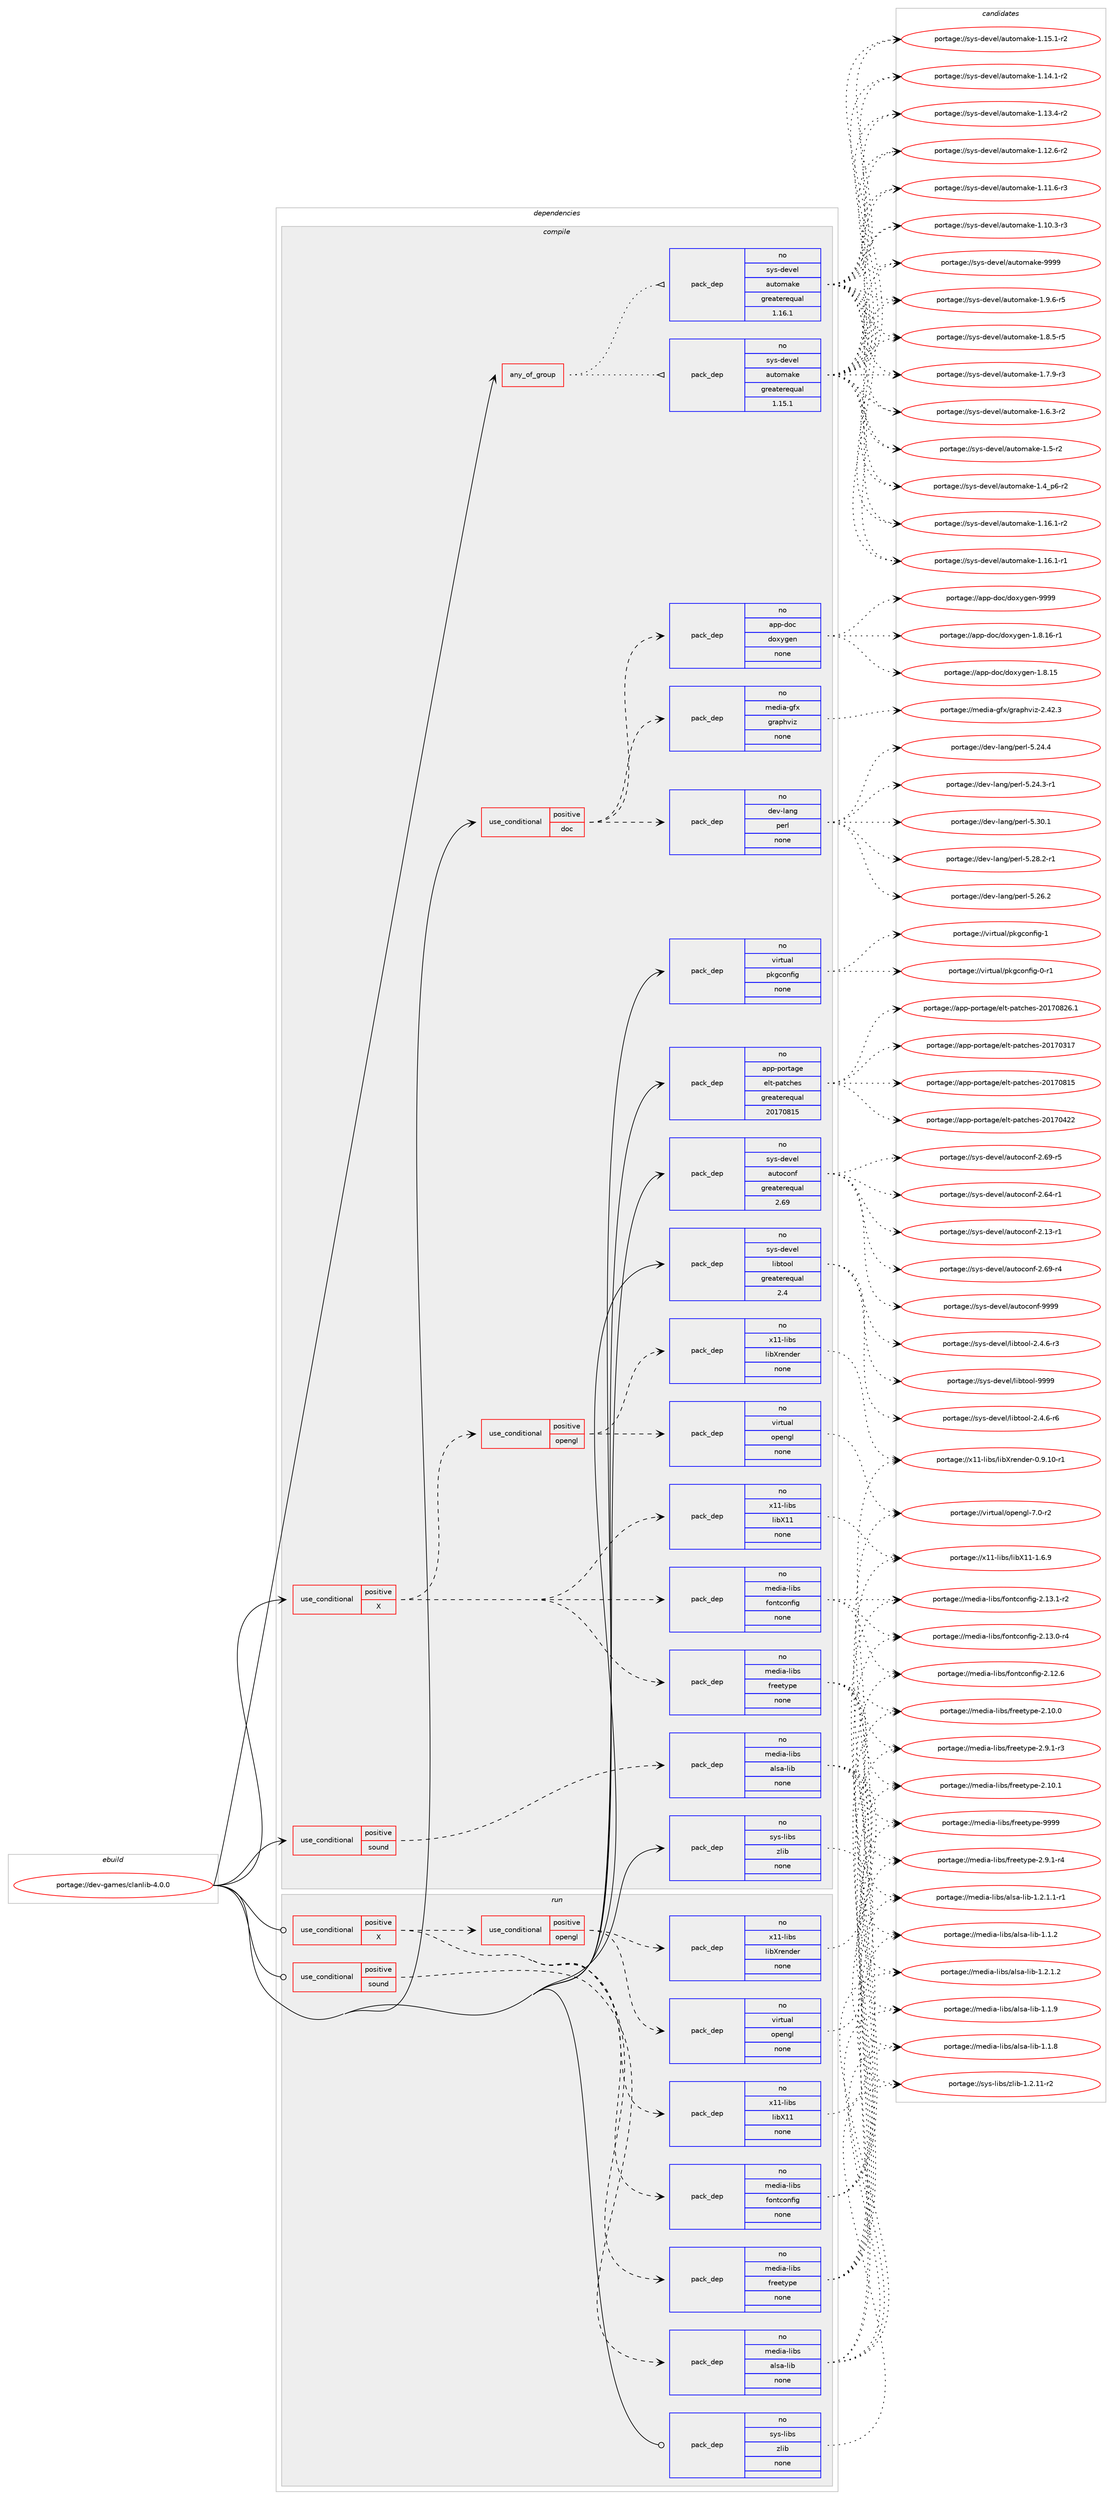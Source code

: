 digraph prolog {

# *************
# Graph options
# *************

newrank=true;
concentrate=true;
compound=true;
graph [rankdir=LR,fontname=Helvetica,fontsize=10,ranksep=1.5];#, ranksep=2.5, nodesep=0.2];
edge  [arrowhead=vee];
node  [fontname=Helvetica,fontsize=10];

# **********
# The ebuild
# **********

subgraph cluster_leftcol {
color=gray;
label=<<i>ebuild</i>>;
id [label="portage://dev-games/clanlib-4.0.0", color=red, width=4, href="../dev-games/clanlib-4.0.0.svg"];
}

# ****************
# The dependencies
# ****************

subgraph cluster_midcol {
color=gray;
label=<<i>dependencies</i>>;
subgraph cluster_compile {
fillcolor="#eeeeee";
style=filled;
label=<<i>compile</i>>;
subgraph any6909 {
dependency574433 [label=<<TABLE BORDER="0" CELLBORDER="1" CELLSPACING="0" CELLPADDING="4"><TR><TD CELLPADDING="10">any_of_group</TD></TR></TABLE>>, shape=none, color=red];subgraph pack431767 {
dependency574434 [label=<<TABLE BORDER="0" CELLBORDER="1" CELLSPACING="0" CELLPADDING="4" WIDTH="220"><TR><TD ROWSPAN="6" CELLPADDING="30">pack_dep</TD></TR><TR><TD WIDTH="110">no</TD></TR><TR><TD>sys-devel</TD></TR><TR><TD>automake</TD></TR><TR><TD>greaterequal</TD></TR><TR><TD>1.16.1</TD></TR></TABLE>>, shape=none, color=blue];
}
dependency574433:e -> dependency574434:w [weight=20,style="dotted",arrowhead="oinv"];
subgraph pack431768 {
dependency574435 [label=<<TABLE BORDER="0" CELLBORDER="1" CELLSPACING="0" CELLPADDING="4" WIDTH="220"><TR><TD ROWSPAN="6" CELLPADDING="30">pack_dep</TD></TR><TR><TD WIDTH="110">no</TD></TR><TR><TD>sys-devel</TD></TR><TR><TD>automake</TD></TR><TR><TD>greaterequal</TD></TR><TR><TD>1.15.1</TD></TR></TABLE>>, shape=none, color=blue];
}
dependency574433:e -> dependency574435:w [weight=20,style="dotted",arrowhead="oinv"];
}
id:e -> dependency574433:w [weight=20,style="solid",arrowhead="vee"];
subgraph cond135520 {
dependency574436 [label=<<TABLE BORDER="0" CELLBORDER="1" CELLSPACING="0" CELLPADDING="4"><TR><TD ROWSPAN="3" CELLPADDING="10">use_conditional</TD></TR><TR><TD>positive</TD></TR><TR><TD>X</TD></TR></TABLE>>, shape=none, color=red];
subgraph pack431769 {
dependency574437 [label=<<TABLE BORDER="0" CELLBORDER="1" CELLSPACING="0" CELLPADDING="4" WIDTH="220"><TR><TD ROWSPAN="6" CELLPADDING="30">pack_dep</TD></TR><TR><TD WIDTH="110">no</TD></TR><TR><TD>media-libs</TD></TR><TR><TD>freetype</TD></TR><TR><TD>none</TD></TR><TR><TD></TD></TR></TABLE>>, shape=none, color=blue];
}
dependency574436:e -> dependency574437:w [weight=20,style="dashed",arrowhead="vee"];
subgraph pack431770 {
dependency574438 [label=<<TABLE BORDER="0" CELLBORDER="1" CELLSPACING="0" CELLPADDING="4" WIDTH="220"><TR><TD ROWSPAN="6" CELLPADDING="30">pack_dep</TD></TR><TR><TD WIDTH="110">no</TD></TR><TR><TD>media-libs</TD></TR><TR><TD>fontconfig</TD></TR><TR><TD>none</TD></TR><TR><TD></TD></TR></TABLE>>, shape=none, color=blue];
}
dependency574436:e -> dependency574438:w [weight=20,style="dashed",arrowhead="vee"];
subgraph pack431771 {
dependency574439 [label=<<TABLE BORDER="0" CELLBORDER="1" CELLSPACING="0" CELLPADDING="4" WIDTH="220"><TR><TD ROWSPAN="6" CELLPADDING="30">pack_dep</TD></TR><TR><TD WIDTH="110">no</TD></TR><TR><TD>x11-libs</TD></TR><TR><TD>libX11</TD></TR><TR><TD>none</TD></TR><TR><TD></TD></TR></TABLE>>, shape=none, color=blue];
}
dependency574436:e -> dependency574439:w [weight=20,style="dashed",arrowhead="vee"];
subgraph cond135521 {
dependency574440 [label=<<TABLE BORDER="0" CELLBORDER="1" CELLSPACING="0" CELLPADDING="4"><TR><TD ROWSPAN="3" CELLPADDING="10">use_conditional</TD></TR><TR><TD>positive</TD></TR><TR><TD>opengl</TD></TR></TABLE>>, shape=none, color=red];
subgraph pack431772 {
dependency574441 [label=<<TABLE BORDER="0" CELLBORDER="1" CELLSPACING="0" CELLPADDING="4" WIDTH="220"><TR><TD ROWSPAN="6" CELLPADDING="30">pack_dep</TD></TR><TR><TD WIDTH="110">no</TD></TR><TR><TD>virtual</TD></TR><TR><TD>opengl</TD></TR><TR><TD>none</TD></TR><TR><TD></TD></TR></TABLE>>, shape=none, color=blue];
}
dependency574440:e -> dependency574441:w [weight=20,style="dashed",arrowhead="vee"];
subgraph pack431773 {
dependency574442 [label=<<TABLE BORDER="0" CELLBORDER="1" CELLSPACING="0" CELLPADDING="4" WIDTH="220"><TR><TD ROWSPAN="6" CELLPADDING="30">pack_dep</TD></TR><TR><TD WIDTH="110">no</TD></TR><TR><TD>x11-libs</TD></TR><TR><TD>libXrender</TD></TR><TR><TD>none</TD></TR><TR><TD></TD></TR></TABLE>>, shape=none, color=blue];
}
dependency574440:e -> dependency574442:w [weight=20,style="dashed",arrowhead="vee"];
}
dependency574436:e -> dependency574440:w [weight=20,style="dashed",arrowhead="vee"];
}
id:e -> dependency574436:w [weight=20,style="solid",arrowhead="vee"];
subgraph cond135522 {
dependency574443 [label=<<TABLE BORDER="0" CELLBORDER="1" CELLSPACING="0" CELLPADDING="4"><TR><TD ROWSPAN="3" CELLPADDING="10">use_conditional</TD></TR><TR><TD>positive</TD></TR><TR><TD>doc</TD></TR></TABLE>>, shape=none, color=red];
subgraph pack431774 {
dependency574444 [label=<<TABLE BORDER="0" CELLBORDER="1" CELLSPACING="0" CELLPADDING="4" WIDTH="220"><TR><TD ROWSPAN="6" CELLPADDING="30">pack_dep</TD></TR><TR><TD WIDTH="110">no</TD></TR><TR><TD>app-doc</TD></TR><TR><TD>doxygen</TD></TR><TR><TD>none</TD></TR><TR><TD></TD></TR></TABLE>>, shape=none, color=blue];
}
dependency574443:e -> dependency574444:w [weight=20,style="dashed",arrowhead="vee"];
subgraph pack431775 {
dependency574445 [label=<<TABLE BORDER="0" CELLBORDER="1" CELLSPACING="0" CELLPADDING="4" WIDTH="220"><TR><TD ROWSPAN="6" CELLPADDING="30">pack_dep</TD></TR><TR><TD WIDTH="110">no</TD></TR><TR><TD>dev-lang</TD></TR><TR><TD>perl</TD></TR><TR><TD>none</TD></TR><TR><TD></TD></TR></TABLE>>, shape=none, color=blue];
}
dependency574443:e -> dependency574445:w [weight=20,style="dashed",arrowhead="vee"];
subgraph pack431776 {
dependency574446 [label=<<TABLE BORDER="0" CELLBORDER="1" CELLSPACING="0" CELLPADDING="4" WIDTH="220"><TR><TD ROWSPAN="6" CELLPADDING="30">pack_dep</TD></TR><TR><TD WIDTH="110">no</TD></TR><TR><TD>media-gfx</TD></TR><TR><TD>graphviz</TD></TR><TR><TD>none</TD></TR><TR><TD></TD></TR></TABLE>>, shape=none, color=blue];
}
dependency574443:e -> dependency574446:w [weight=20,style="dashed",arrowhead="vee"];
}
id:e -> dependency574443:w [weight=20,style="solid",arrowhead="vee"];
subgraph cond135523 {
dependency574447 [label=<<TABLE BORDER="0" CELLBORDER="1" CELLSPACING="0" CELLPADDING="4"><TR><TD ROWSPAN="3" CELLPADDING="10">use_conditional</TD></TR><TR><TD>positive</TD></TR><TR><TD>sound</TD></TR></TABLE>>, shape=none, color=red];
subgraph pack431777 {
dependency574448 [label=<<TABLE BORDER="0" CELLBORDER="1" CELLSPACING="0" CELLPADDING="4" WIDTH="220"><TR><TD ROWSPAN="6" CELLPADDING="30">pack_dep</TD></TR><TR><TD WIDTH="110">no</TD></TR><TR><TD>media-libs</TD></TR><TR><TD>alsa-lib</TD></TR><TR><TD>none</TD></TR><TR><TD></TD></TR></TABLE>>, shape=none, color=blue];
}
dependency574447:e -> dependency574448:w [weight=20,style="dashed",arrowhead="vee"];
}
id:e -> dependency574447:w [weight=20,style="solid",arrowhead="vee"];
subgraph pack431778 {
dependency574449 [label=<<TABLE BORDER="0" CELLBORDER="1" CELLSPACING="0" CELLPADDING="4" WIDTH="220"><TR><TD ROWSPAN="6" CELLPADDING="30">pack_dep</TD></TR><TR><TD WIDTH="110">no</TD></TR><TR><TD>app-portage</TD></TR><TR><TD>elt-patches</TD></TR><TR><TD>greaterequal</TD></TR><TR><TD>20170815</TD></TR></TABLE>>, shape=none, color=blue];
}
id:e -> dependency574449:w [weight=20,style="solid",arrowhead="vee"];
subgraph pack431779 {
dependency574450 [label=<<TABLE BORDER="0" CELLBORDER="1" CELLSPACING="0" CELLPADDING="4" WIDTH="220"><TR><TD ROWSPAN="6" CELLPADDING="30">pack_dep</TD></TR><TR><TD WIDTH="110">no</TD></TR><TR><TD>sys-devel</TD></TR><TR><TD>autoconf</TD></TR><TR><TD>greaterequal</TD></TR><TR><TD>2.69</TD></TR></TABLE>>, shape=none, color=blue];
}
id:e -> dependency574450:w [weight=20,style="solid",arrowhead="vee"];
subgraph pack431780 {
dependency574451 [label=<<TABLE BORDER="0" CELLBORDER="1" CELLSPACING="0" CELLPADDING="4" WIDTH="220"><TR><TD ROWSPAN="6" CELLPADDING="30">pack_dep</TD></TR><TR><TD WIDTH="110">no</TD></TR><TR><TD>sys-devel</TD></TR><TR><TD>libtool</TD></TR><TR><TD>greaterequal</TD></TR><TR><TD>2.4</TD></TR></TABLE>>, shape=none, color=blue];
}
id:e -> dependency574451:w [weight=20,style="solid",arrowhead="vee"];
subgraph pack431781 {
dependency574452 [label=<<TABLE BORDER="0" CELLBORDER="1" CELLSPACING="0" CELLPADDING="4" WIDTH="220"><TR><TD ROWSPAN="6" CELLPADDING="30">pack_dep</TD></TR><TR><TD WIDTH="110">no</TD></TR><TR><TD>sys-libs</TD></TR><TR><TD>zlib</TD></TR><TR><TD>none</TD></TR><TR><TD></TD></TR></TABLE>>, shape=none, color=blue];
}
id:e -> dependency574452:w [weight=20,style="solid",arrowhead="vee"];
subgraph pack431782 {
dependency574453 [label=<<TABLE BORDER="0" CELLBORDER="1" CELLSPACING="0" CELLPADDING="4" WIDTH="220"><TR><TD ROWSPAN="6" CELLPADDING="30">pack_dep</TD></TR><TR><TD WIDTH="110">no</TD></TR><TR><TD>virtual</TD></TR><TR><TD>pkgconfig</TD></TR><TR><TD>none</TD></TR><TR><TD></TD></TR></TABLE>>, shape=none, color=blue];
}
id:e -> dependency574453:w [weight=20,style="solid",arrowhead="vee"];
}
subgraph cluster_compileandrun {
fillcolor="#eeeeee";
style=filled;
label=<<i>compile and run</i>>;
}
subgraph cluster_run {
fillcolor="#eeeeee";
style=filled;
label=<<i>run</i>>;
subgraph cond135524 {
dependency574454 [label=<<TABLE BORDER="0" CELLBORDER="1" CELLSPACING="0" CELLPADDING="4"><TR><TD ROWSPAN="3" CELLPADDING="10">use_conditional</TD></TR><TR><TD>positive</TD></TR><TR><TD>X</TD></TR></TABLE>>, shape=none, color=red];
subgraph pack431783 {
dependency574455 [label=<<TABLE BORDER="0" CELLBORDER="1" CELLSPACING="0" CELLPADDING="4" WIDTH="220"><TR><TD ROWSPAN="6" CELLPADDING="30">pack_dep</TD></TR><TR><TD WIDTH="110">no</TD></TR><TR><TD>media-libs</TD></TR><TR><TD>freetype</TD></TR><TR><TD>none</TD></TR><TR><TD></TD></TR></TABLE>>, shape=none, color=blue];
}
dependency574454:e -> dependency574455:w [weight=20,style="dashed",arrowhead="vee"];
subgraph pack431784 {
dependency574456 [label=<<TABLE BORDER="0" CELLBORDER="1" CELLSPACING="0" CELLPADDING="4" WIDTH="220"><TR><TD ROWSPAN="6" CELLPADDING="30">pack_dep</TD></TR><TR><TD WIDTH="110">no</TD></TR><TR><TD>media-libs</TD></TR><TR><TD>fontconfig</TD></TR><TR><TD>none</TD></TR><TR><TD></TD></TR></TABLE>>, shape=none, color=blue];
}
dependency574454:e -> dependency574456:w [weight=20,style="dashed",arrowhead="vee"];
subgraph pack431785 {
dependency574457 [label=<<TABLE BORDER="0" CELLBORDER="1" CELLSPACING="0" CELLPADDING="4" WIDTH="220"><TR><TD ROWSPAN="6" CELLPADDING="30">pack_dep</TD></TR><TR><TD WIDTH="110">no</TD></TR><TR><TD>x11-libs</TD></TR><TR><TD>libX11</TD></TR><TR><TD>none</TD></TR><TR><TD></TD></TR></TABLE>>, shape=none, color=blue];
}
dependency574454:e -> dependency574457:w [weight=20,style="dashed",arrowhead="vee"];
subgraph cond135525 {
dependency574458 [label=<<TABLE BORDER="0" CELLBORDER="1" CELLSPACING="0" CELLPADDING="4"><TR><TD ROWSPAN="3" CELLPADDING="10">use_conditional</TD></TR><TR><TD>positive</TD></TR><TR><TD>opengl</TD></TR></TABLE>>, shape=none, color=red];
subgraph pack431786 {
dependency574459 [label=<<TABLE BORDER="0" CELLBORDER="1" CELLSPACING="0" CELLPADDING="4" WIDTH="220"><TR><TD ROWSPAN="6" CELLPADDING="30">pack_dep</TD></TR><TR><TD WIDTH="110">no</TD></TR><TR><TD>virtual</TD></TR><TR><TD>opengl</TD></TR><TR><TD>none</TD></TR><TR><TD></TD></TR></TABLE>>, shape=none, color=blue];
}
dependency574458:e -> dependency574459:w [weight=20,style="dashed",arrowhead="vee"];
subgraph pack431787 {
dependency574460 [label=<<TABLE BORDER="0" CELLBORDER="1" CELLSPACING="0" CELLPADDING="4" WIDTH="220"><TR><TD ROWSPAN="6" CELLPADDING="30">pack_dep</TD></TR><TR><TD WIDTH="110">no</TD></TR><TR><TD>x11-libs</TD></TR><TR><TD>libXrender</TD></TR><TR><TD>none</TD></TR><TR><TD></TD></TR></TABLE>>, shape=none, color=blue];
}
dependency574458:e -> dependency574460:w [weight=20,style="dashed",arrowhead="vee"];
}
dependency574454:e -> dependency574458:w [weight=20,style="dashed",arrowhead="vee"];
}
id:e -> dependency574454:w [weight=20,style="solid",arrowhead="odot"];
subgraph cond135526 {
dependency574461 [label=<<TABLE BORDER="0" CELLBORDER="1" CELLSPACING="0" CELLPADDING="4"><TR><TD ROWSPAN="3" CELLPADDING="10">use_conditional</TD></TR><TR><TD>positive</TD></TR><TR><TD>sound</TD></TR></TABLE>>, shape=none, color=red];
subgraph pack431788 {
dependency574462 [label=<<TABLE BORDER="0" CELLBORDER="1" CELLSPACING="0" CELLPADDING="4" WIDTH="220"><TR><TD ROWSPAN="6" CELLPADDING="30">pack_dep</TD></TR><TR><TD WIDTH="110">no</TD></TR><TR><TD>media-libs</TD></TR><TR><TD>alsa-lib</TD></TR><TR><TD>none</TD></TR><TR><TD></TD></TR></TABLE>>, shape=none, color=blue];
}
dependency574461:e -> dependency574462:w [weight=20,style="dashed",arrowhead="vee"];
}
id:e -> dependency574461:w [weight=20,style="solid",arrowhead="odot"];
subgraph pack431789 {
dependency574463 [label=<<TABLE BORDER="0" CELLBORDER="1" CELLSPACING="0" CELLPADDING="4" WIDTH="220"><TR><TD ROWSPAN="6" CELLPADDING="30">pack_dep</TD></TR><TR><TD WIDTH="110">no</TD></TR><TR><TD>sys-libs</TD></TR><TR><TD>zlib</TD></TR><TR><TD>none</TD></TR><TR><TD></TD></TR></TABLE>>, shape=none, color=blue];
}
id:e -> dependency574463:w [weight=20,style="solid",arrowhead="odot"];
}
}

# **************
# The candidates
# **************

subgraph cluster_choices {
rank=same;
color=gray;
label=<<i>candidates</i>>;

subgraph choice431767 {
color=black;
nodesep=1;
choice115121115451001011181011084797117116111109971071014557575757 [label="portage://sys-devel/automake-9999", color=red, width=4,href="../sys-devel/automake-9999.svg"];
choice115121115451001011181011084797117116111109971071014549465746544511453 [label="portage://sys-devel/automake-1.9.6-r5", color=red, width=4,href="../sys-devel/automake-1.9.6-r5.svg"];
choice115121115451001011181011084797117116111109971071014549465646534511453 [label="portage://sys-devel/automake-1.8.5-r5", color=red, width=4,href="../sys-devel/automake-1.8.5-r5.svg"];
choice115121115451001011181011084797117116111109971071014549465546574511451 [label="portage://sys-devel/automake-1.7.9-r3", color=red, width=4,href="../sys-devel/automake-1.7.9-r3.svg"];
choice115121115451001011181011084797117116111109971071014549465446514511450 [label="portage://sys-devel/automake-1.6.3-r2", color=red, width=4,href="../sys-devel/automake-1.6.3-r2.svg"];
choice11512111545100101118101108479711711611110997107101454946534511450 [label="portage://sys-devel/automake-1.5-r2", color=red, width=4,href="../sys-devel/automake-1.5-r2.svg"];
choice115121115451001011181011084797117116111109971071014549465295112544511450 [label="portage://sys-devel/automake-1.4_p6-r2", color=red, width=4,href="../sys-devel/automake-1.4_p6-r2.svg"];
choice11512111545100101118101108479711711611110997107101454946495446494511450 [label="portage://sys-devel/automake-1.16.1-r2", color=red, width=4,href="../sys-devel/automake-1.16.1-r2.svg"];
choice11512111545100101118101108479711711611110997107101454946495446494511449 [label="portage://sys-devel/automake-1.16.1-r1", color=red, width=4,href="../sys-devel/automake-1.16.1-r1.svg"];
choice11512111545100101118101108479711711611110997107101454946495346494511450 [label="portage://sys-devel/automake-1.15.1-r2", color=red, width=4,href="../sys-devel/automake-1.15.1-r2.svg"];
choice11512111545100101118101108479711711611110997107101454946495246494511450 [label="portage://sys-devel/automake-1.14.1-r2", color=red, width=4,href="../sys-devel/automake-1.14.1-r2.svg"];
choice11512111545100101118101108479711711611110997107101454946495146524511450 [label="portage://sys-devel/automake-1.13.4-r2", color=red, width=4,href="../sys-devel/automake-1.13.4-r2.svg"];
choice11512111545100101118101108479711711611110997107101454946495046544511450 [label="portage://sys-devel/automake-1.12.6-r2", color=red, width=4,href="../sys-devel/automake-1.12.6-r2.svg"];
choice11512111545100101118101108479711711611110997107101454946494946544511451 [label="portage://sys-devel/automake-1.11.6-r3", color=red, width=4,href="../sys-devel/automake-1.11.6-r3.svg"];
choice11512111545100101118101108479711711611110997107101454946494846514511451 [label="portage://sys-devel/automake-1.10.3-r3", color=red, width=4,href="../sys-devel/automake-1.10.3-r3.svg"];
dependency574434:e -> choice115121115451001011181011084797117116111109971071014557575757:w [style=dotted,weight="100"];
dependency574434:e -> choice115121115451001011181011084797117116111109971071014549465746544511453:w [style=dotted,weight="100"];
dependency574434:e -> choice115121115451001011181011084797117116111109971071014549465646534511453:w [style=dotted,weight="100"];
dependency574434:e -> choice115121115451001011181011084797117116111109971071014549465546574511451:w [style=dotted,weight="100"];
dependency574434:e -> choice115121115451001011181011084797117116111109971071014549465446514511450:w [style=dotted,weight="100"];
dependency574434:e -> choice11512111545100101118101108479711711611110997107101454946534511450:w [style=dotted,weight="100"];
dependency574434:e -> choice115121115451001011181011084797117116111109971071014549465295112544511450:w [style=dotted,weight="100"];
dependency574434:e -> choice11512111545100101118101108479711711611110997107101454946495446494511450:w [style=dotted,weight="100"];
dependency574434:e -> choice11512111545100101118101108479711711611110997107101454946495446494511449:w [style=dotted,weight="100"];
dependency574434:e -> choice11512111545100101118101108479711711611110997107101454946495346494511450:w [style=dotted,weight="100"];
dependency574434:e -> choice11512111545100101118101108479711711611110997107101454946495246494511450:w [style=dotted,weight="100"];
dependency574434:e -> choice11512111545100101118101108479711711611110997107101454946495146524511450:w [style=dotted,weight="100"];
dependency574434:e -> choice11512111545100101118101108479711711611110997107101454946495046544511450:w [style=dotted,weight="100"];
dependency574434:e -> choice11512111545100101118101108479711711611110997107101454946494946544511451:w [style=dotted,weight="100"];
dependency574434:e -> choice11512111545100101118101108479711711611110997107101454946494846514511451:w [style=dotted,weight="100"];
}
subgraph choice431768 {
color=black;
nodesep=1;
choice115121115451001011181011084797117116111109971071014557575757 [label="portage://sys-devel/automake-9999", color=red, width=4,href="../sys-devel/automake-9999.svg"];
choice115121115451001011181011084797117116111109971071014549465746544511453 [label="portage://sys-devel/automake-1.9.6-r5", color=red, width=4,href="../sys-devel/automake-1.9.6-r5.svg"];
choice115121115451001011181011084797117116111109971071014549465646534511453 [label="portage://sys-devel/automake-1.8.5-r5", color=red, width=4,href="../sys-devel/automake-1.8.5-r5.svg"];
choice115121115451001011181011084797117116111109971071014549465546574511451 [label="portage://sys-devel/automake-1.7.9-r3", color=red, width=4,href="../sys-devel/automake-1.7.9-r3.svg"];
choice115121115451001011181011084797117116111109971071014549465446514511450 [label="portage://sys-devel/automake-1.6.3-r2", color=red, width=4,href="../sys-devel/automake-1.6.3-r2.svg"];
choice11512111545100101118101108479711711611110997107101454946534511450 [label="portage://sys-devel/automake-1.5-r2", color=red, width=4,href="../sys-devel/automake-1.5-r2.svg"];
choice115121115451001011181011084797117116111109971071014549465295112544511450 [label="portage://sys-devel/automake-1.4_p6-r2", color=red, width=4,href="../sys-devel/automake-1.4_p6-r2.svg"];
choice11512111545100101118101108479711711611110997107101454946495446494511450 [label="portage://sys-devel/automake-1.16.1-r2", color=red, width=4,href="../sys-devel/automake-1.16.1-r2.svg"];
choice11512111545100101118101108479711711611110997107101454946495446494511449 [label="portage://sys-devel/automake-1.16.1-r1", color=red, width=4,href="../sys-devel/automake-1.16.1-r1.svg"];
choice11512111545100101118101108479711711611110997107101454946495346494511450 [label="portage://sys-devel/automake-1.15.1-r2", color=red, width=4,href="../sys-devel/automake-1.15.1-r2.svg"];
choice11512111545100101118101108479711711611110997107101454946495246494511450 [label="portage://sys-devel/automake-1.14.1-r2", color=red, width=4,href="../sys-devel/automake-1.14.1-r2.svg"];
choice11512111545100101118101108479711711611110997107101454946495146524511450 [label="portage://sys-devel/automake-1.13.4-r2", color=red, width=4,href="../sys-devel/automake-1.13.4-r2.svg"];
choice11512111545100101118101108479711711611110997107101454946495046544511450 [label="portage://sys-devel/automake-1.12.6-r2", color=red, width=4,href="../sys-devel/automake-1.12.6-r2.svg"];
choice11512111545100101118101108479711711611110997107101454946494946544511451 [label="portage://sys-devel/automake-1.11.6-r3", color=red, width=4,href="../sys-devel/automake-1.11.6-r3.svg"];
choice11512111545100101118101108479711711611110997107101454946494846514511451 [label="portage://sys-devel/automake-1.10.3-r3", color=red, width=4,href="../sys-devel/automake-1.10.3-r3.svg"];
dependency574435:e -> choice115121115451001011181011084797117116111109971071014557575757:w [style=dotted,weight="100"];
dependency574435:e -> choice115121115451001011181011084797117116111109971071014549465746544511453:w [style=dotted,weight="100"];
dependency574435:e -> choice115121115451001011181011084797117116111109971071014549465646534511453:w [style=dotted,weight="100"];
dependency574435:e -> choice115121115451001011181011084797117116111109971071014549465546574511451:w [style=dotted,weight="100"];
dependency574435:e -> choice115121115451001011181011084797117116111109971071014549465446514511450:w [style=dotted,weight="100"];
dependency574435:e -> choice11512111545100101118101108479711711611110997107101454946534511450:w [style=dotted,weight="100"];
dependency574435:e -> choice115121115451001011181011084797117116111109971071014549465295112544511450:w [style=dotted,weight="100"];
dependency574435:e -> choice11512111545100101118101108479711711611110997107101454946495446494511450:w [style=dotted,weight="100"];
dependency574435:e -> choice11512111545100101118101108479711711611110997107101454946495446494511449:w [style=dotted,weight="100"];
dependency574435:e -> choice11512111545100101118101108479711711611110997107101454946495346494511450:w [style=dotted,weight="100"];
dependency574435:e -> choice11512111545100101118101108479711711611110997107101454946495246494511450:w [style=dotted,weight="100"];
dependency574435:e -> choice11512111545100101118101108479711711611110997107101454946495146524511450:w [style=dotted,weight="100"];
dependency574435:e -> choice11512111545100101118101108479711711611110997107101454946495046544511450:w [style=dotted,weight="100"];
dependency574435:e -> choice11512111545100101118101108479711711611110997107101454946494946544511451:w [style=dotted,weight="100"];
dependency574435:e -> choice11512111545100101118101108479711711611110997107101454946494846514511451:w [style=dotted,weight="100"];
}
subgraph choice431769 {
color=black;
nodesep=1;
choice109101100105974510810598115471021141011011161211121014557575757 [label="portage://media-libs/freetype-9999", color=red, width=4,href="../media-libs/freetype-9999.svg"];
choice109101100105974510810598115471021141011011161211121014550465746494511452 [label="portage://media-libs/freetype-2.9.1-r4", color=red, width=4,href="../media-libs/freetype-2.9.1-r4.svg"];
choice109101100105974510810598115471021141011011161211121014550465746494511451 [label="portage://media-libs/freetype-2.9.1-r3", color=red, width=4,href="../media-libs/freetype-2.9.1-r3.svg"];
choice1091011001059745108105981154710211410110111612111210145504649484649 [label="portage://media-libs/freetype-2.10.1", color=red, width=4,href="../media-libs/freetype-2.10.1.svg"];
choice1091011001059745108105981154710211410110111612111210145504649484648 [label="portage://media-libs/freetype-2.10.0", color=red, width=4,href="../media-libs/freetype-2.10.0.svg"];
dependency574437:e -> choice109101100105974510810598115471021141011011161211121014557575757:w [style=dotted,weight="100"];
dependency574437:e -> choice109101100105974510810598115471021141011011161211121014550465746494511452:w [style=dotted,weight="100"];
dependency574437:e -> choice109101100105974510810598115471021141011011161211121014550465746494511451:w [style=dotted,weight="100"];
dependency574437:e -> choice1091011001059745108105981154710211410110111612111210145504649484649:w [style=dotted,weight="100"];
dependency574437:e -> choice1091011001059745108105981154710211410110111612111210145504649484648:w [style=dotted,weight="100"];
}
subgraph choice431770 {
color=black;
nodesep=1;
choice1091011001059745108105981154710211111011699111110102105103455046495146494511450 [label="portage://media-libs/fontconfig-2.13.1-r2", color=red, width=4,href="../media-libs/fontconfig-2.13.1-r2.svg"];
choice1091011001059745108105981154710211111011699111110102105103455046495146484511452 [label="portage://media-libs/fontconfig-2.13.0-r4", color=red, width=4,href="../media-libs/fontconfig-2.13.0-r4.svg"];
choice109101100105974510810598115471021111101169911111010210510345504649504654 [label="portage://media-libs/fontconfig-2.12.6", color=red, width=4,href="../media-libs/fontconfig-2.12.6.svg"];
dependency574438:e -> choice1091011001059745108105981154710211111011699111110102105103455046495146494511450:w [style=dotted,weight="100"];
dependency574438:e -> choice1091011001059745108105981154710211111011699111110102105103455046495146484511452:w [style=dotted,weight="100"];
dependency574438:e -> choice109101100105974510810598115471021111101169911111010210510345504649504654:w [style=dotted,weight="100"];
}
subgraph choice431771 {
color=black;
nodesep=1;
choice120494945108105981154710810598884949454946544657 [label="portage://x11-libs/libX11-1.6.9", color=red, width=4,href="../x11-libs/libX11-1.6.9.svg"];
dependency574439:e -> choice120494945108105981154710810598884949454946544657:w [style=dotted,weight="100"];
}
subgraph choice431772 {
color=black;
nodesep=1;
choice1181051141161179710847111112101110103108455546484511450 [label="portage://virtual/opengl-7.0-r2", color=red, width=4,href="../virtual/opengl-7.0-r2.svg"];
dependency574441:e -> choice1181051141161179710847111112101110103108455546484511450:w [style=dotted,weight="100"];
}
subgraph choice431773 {
color=black;
nodesep=1;
choice12049494510810598115471081059888114101110100101114454846574649484511449 [label="portage://x11-libs/libXrender-0.9.10-r1", color=red, width=4,href="../x11-libs/libXrender-0.9.10-r1.svg"];
dependency574442:e -> choice12049494510810598115471081059888114101110100101114454846574649484511449:w [style=dotted,weight="100"];
}
subgraph choice431774 {
color=black;
nodesep=1;
choice971121124510011199471001111201211031011104557575757 [label="portage://app-doc/doxygen-9999", color=red, width=4,href="../app-doc/doxygen-9999.svg"];
choice97112112451001119947100111120121103101110454946564649544511449 [label="portage://app-doc/doxygen-1.8.16-r1", color=red, width=4,href="../app-doc/doxygen-1.8.16-r1.svg"];
choice9711211245100111994710011112012110310111045494656464953 [label="portage://app-doc/doxygen-1.8.15", color=red, width=4,href="../app-doc/doxygen-1.8.15.svg"];
dependency574444:e -> choice971121124510011199471001111201211031011104557575757:w [style=dotted,weight="100"];
dependency574444:e -> choice97112112451001119947100111120121103101110454946564649544511449:w [style=dotted,weight="100"];
dependency574444:e -> choice9711211245100111994710011112012110310111045494656464953:w [style=dotted,weight="100"];
}
subgraph choice431775 {
color=black;
nodesep=1;
choice10010111845108971101034711210111410845534651484649 [label="portage://dev-lang/perl-5.30.1", color=red, width=4,href="../dev-lang/perl-5.30.1.svg"];
choice100101118451089711010347112101114108455346505646504511449 [label="portage://dev-lang/perl-5.28.2-r1", color=red, width=4,href="../dev-lang/perl-5.28.2-r1.svg"];
choice10010111845108971101034711210111410845534650544650 [label="portage://dev-lang/perl-5.26.2", color=red, width=4,href="../dev-lang/perl-5.26.2.svg"];
choice10010111845108971101034711210111410845534650524652 [label="portage://dev-lang/perl-5.24.4", color=red, width=4,href="../dev-lang/perl-5.24.4.svg"];
choice100101118451089711010347112101114108455346505246514511449 [label="portage://dev-lang/perl-5.24.3-r1", color=red, width=4,href="../dev-lang/perl-5.24.3-r1.svg"];
dependency574445:e -> choice10010111845108971101034711210111410845534651484649:w [style=dotted,weight="100"];
dependency574445:e -> choice100101118451089711010347112101114108455346505646504511449:w [style=dotted,weight="100"];
dependency574445:e -> choice10010111845108971101034711210111410845534650544650:w [style=dotted,weight="100"];
dependency574445:e -> choice10010111845108971101034711210111410845534650524652:w [style=dotted,weight="100"];
dependency574445:e -> choice100101118451089711010347112101114108455346505246514511449:w [style=dotted,weight="100"];
}
subgraph choice431776 {
color=black;
nodesep=1;
choice1091011001059745103102120471031149711210411810512245504652504651 [label="portage://media-gfx/graphviz-2.42.3", color=red, width=4,href="../media-gfx/graphviz-2.42.3.svg"];
dependency574446:e -> choice1091011001059745103102120471031149711210411810512245504652504651:w [style=dotted,weight="100"];
}
subgraph choice431777 {
color=black;
nodesep=1;
choice10910110010597451081059811547971081159745108105984549465046494650 [label="portage://media-libs/alsa-lib-1.2.1.2", color=red, width=4,href="../media-libs/alsa-lib-1.2.1.2.svg"];
choice109101100105974510810598115479710811597451081059845494650464946494511449 [label="portage://media-libs/alsa-lib-1.2.1.1-r1", color=red, width=4,href="../media-libs/alsa-lib-1.2.1.1-r1.svg"];
choice1091011001059745108105981154797108115974510810598454946494657 [label="portage://media-libs/alsa-lib-1.1.9", color=red, width=4,href="../media-libs/alsa-lib-1.1.9.svg"];
choice1091011001059745108105981154797108115974510810598454946494656 [label="portage://media-libs/alsa-lib-1.1.8", color=red, width=4,href="../media-libs/alsa-lib-1.1.8.svg"];
choice1091011001059745108105981154797108115974510810598454946494650 [label="portage://media-libs/alsa-lib-1.1.2", color=red, width=4,href="../media-libs/alsa-lib-1.1.2.svg"];
dependency574448:e -> choice10910110010597451081059811547971081159745108105984549465046494650:w [style=dotted,weight="100"];
dependency574448:e -> choice109101100105974510810598115479710811597451081059845494650464946494511449:w [style=dotted,weight="100"];
dependency574448:e -> choice1091011001059745108105981154797108115974510810598454946494657:w [style=dotted,weight="100"];
dependency574448:e -> choice1091011001059745108105981154797108115974510810598454946494656:w [style=dotted,weight="100"];
dependency574448:e -> choice1091011001059745108105981154797108115974510810598454946494650:w [style=dotted,weight="100"];
}
subgraph choice431778 {
color=black;
nodesep=1;
choice971121124511211111411697103101471011081164511297116991041011154550484955485650544649 [label="portage://app-portage/elt-patches-20170826.1", color=red, width=4,href="../app-portage/elt-patches-20170826.1.svg"];
choice97112112451121111141169710310147101108116451129711699104101115455048495548564953 [label="portage://app-portage/elt-patches-20170815", color=red, width=4,href="../app-portage/elt-patches-20170815.svg"];
choice97112112451121111141169710310147101108116451129711699104101115455048495548525050 [label="portage://app-portage/elt-patches-20170422", color=red, width=4,href="../app-portage/elt-patches-20170422.svg"];
choice97112112451121111141169710310147101108116451129711699104101115455048495548514955 [label="portage://app-portage/elt-patches-20170317", color=red, width=4,href="../app-portage/elt-patches-20170317.svg"];
dependency574449:e -> choice971121124511211111411697103101471011081164511297116991041011154550484955485650544649:w [style=dotted,weight="100"];
dependency574449:e -> choice97112112451121111141169710310147101108116451129711699104101115455048495548564953:w [style=dotted,weight="100"];
dependency574449:e -> choice97112112451121111141169710310147101108116451129711699104101115455048495548525050:w [style=dotted,weight="100"];
dependency574449:e -> choice97112112451121111141169710310147101108116451129711699104101115455048495548514955:w [style=dotted,weight="100"];
}
subgraph choice431779 {
color=black;
nodesep=1;
choice115121115451001011181011084797117116111991111101024557575757 [label="portage://sys-devel/autoconf-9999", color=red, width=4,href="../sys-devel/autoconf-9999.svg"];
choice1151211154510010111810110847971171161119911111010245504654574511453 [label="portage://sys-devel/autoconf-2.69-r5", color=red, width=4,href="../sys-devel/autoconf-2.69-r5.svg"];
choice1151211154510010111810110847971171161119911111010245504654574511452 [label="portage://sys-devel/autoconf-2.69-r4", color=red, width=4,href="../sys-devel/autoconf-2.69-r4.svg"];
choice1151211154510010111810110847971171161119911111010245504654524511449 [label="portage://sys-devel/autoconf-2.64-r1", color=red, width=4,href="../sys-devel/autoconf-2.64-r1.svg"];
choice1151211154510010111810110847971171161119911111010245504649514511449 [label="portage://sys-devel/autoconf-2.13-r1", color=red, width=4,href="../sys-devel/autoconf-2.13-r1.svg"];
dependency574450:e -> choice115121115451001011181011084797117116111991111101024557575757:w [style=dotted,weight="100"];
dependency574450:e -> choice1151211154510010111810110847971171161119911111010245504654574511453:w [style=dotted,weight="100"];
dependency574450:e -> choice1151211154510010111810110847971171161119911111010245504654574511452:w [style=dotted,weight="100"];
dependency574450:e -> choice1151211154510010111810110847971171161119911111010245504654524511449:w [style=dotted,weight="100"];
dependency574450:e -> choice1151211154510010111810110847971171161119911111010245504649514511449:w [style=dotted,weight="100"];
}
subgraph choice431780 {
color=black;
nodesep=1;
choice1151211154510010111810110847108105981161111111084557575757 [label="portage://sys-devel/libtool-9999", color=red, width=4,href="../sys-devel/libtool-9999.svg"];
choice1151211154510010111810110847108105981161111111084550465246544511454 [label="portage://sys-devel/libtool-2.4.6-r6", color=red, width=4,href="../sys-devel/libtool-2.4.6-r6.svg"];
choice1151211154510010111810110847108105981161111111084550465246544511451 [label="portage://sys-devel/libtool-2.4.6-r3", color=red, width=4,href="../sys-devel/libtool-2.4.6-r3.svg"];
dependency574451:e -> choice1151211154510010111810110847108105981161111111084557575757:w [style=dotted,weight="100"];
dependency574451:e -> choice1151211154510010111810110847108105981161111111084550465246544511454:w [style=dotted,weight="100"];
dependency574451:e -> choice1151211154510010111810110847108105981161111111084550465246544511451:w [style=dotted,weight="100"];
}
subgraph choice431781 {
color=black;
nodesep=1;
choice11512111545108105981154712210810598454946504649494511450 [label="portage://sys-libs/zlib-1.2.11-r2", color=red, width=4,href="../sys-libs/zlib-1.2.11-r2.svg"];
dependency574452:e -> choice11512111545108105981154712210810598454946504649494511450:w [style=dotted,weight="100"];
}
subgraph choice431782 {
color=black;
nodesep=1;
choice1181051141161179710847112107103991111101021051034549 [label="portage://virtual/pkgconfig-1", color=red, width=4,href="../virtual/pkgconfig-1.svg"];
choice11810511411611797108471121071039911111010210510345484511449 [label="portage://virtual/pkgconfig-0-r1", color=red, width=4,href="../virtual/pkgconfig-0-r1.svg"];
dependency574453:e -> choice1181051141161179710847112107103991111101021051034549:w [style=dotted,weight="100"];
dependency574453:e -> choice11810511411611797108471121071039911111010210510345484511449:w [style=dotted,weight="100"];
}
subgraph choice431783 {
color=black;
nodesep=1;
choice109101100105974510810598115471021141011011161211121014557575757 [label="portage://media-libs/freetype-9999", color=red, width=4,href="../media-libs/freetype-9999.svg"];
choice109101100105974510810598115471021141011011161211121014550465746494511452 [label="portage://media-libs/freetype-2.9.1-r4", color=red, width=4,href="../media-libs/freetype-2.9.1-r4.svg"];
choice109101100105974510810598115471021141011011161211121014550465746494511451 [label="portage://media-libs/freetype-2.9.1-r3", color=red, width=4,href="../media-libs/freetype-2.9.1-r3.svg"];
choice1091011001059745108105981154710211410110111612111210145504649484649 [label="portage://media-libs/freetype-2.10.1", color=red, width=4,href="../media-libs/freetype-2.10.1.svg"];
choice1091011001059745108105981154710211410110111612111210145504649484648 [label="portage://media-libs/freetype-2.10.0", color=red, width=4,href="../media-libs/freetype-2.10.0.svg"];
dependency574455:e -> choice109101100105974510810598115471021141011011161211121014557575757:w [style=dotted,weight="100"];
dependency574455:e -> choice109101100105974510810598115471021141011011161211121014550465746494511452:w [style=dotted,weight="100"];
dependency574455:e -> choice109101100105974510810598115471021141011011161211121014550465746494511451:w [style=dotted,weight="100"];
dependency574455:e -> choice1091011001059745108105981154710211410110111612111210145504649484649:w [style=dotted,weight="100"];
dependency574455:e -> choice1091011001059745108105981154710211410110111612111210145504649484648:w [style=dotted,weight="100"];
}
subgraph choice431784 {
color=black;
nodesep=1;
choice1091011001059745108105981154710211111011699111110102105103455046495146494511450 [label="portage://media-libs/fontconfig-2.13.1-r2", color=red, width=4,href="../media-libs/fontconfig-2.13.1-r2.svg"];
choice1091011001059745108105981154710211111011699111110102105103455046495146484511452 [label="portage://media-libs/fontconfig-2.13.0-r4", color=red, width=4,href="../media-libs/fontconfig-2.13.0-r4.svg"];
choice109101100105974510810598115471021111101169911111010210510345504649504654 [label="portage://media-libs/fontconfig-2.12.6", color=red, width=4,href="../media-libs/fontconfig-2.12.6.svg"];
dependency574456:e -> choice1091011001059745108105981154710211111011699111110102105103455046495146494511450:w [style=dotted,weight="100"];
dependency574456:e -> choice1091011001059745108105981154710211111011699111110102105103455046495146484511452:w [style=dotted,weight="100"];
dependency574456:e -> choice109101100105974510810598115471021111101169911111010210510345504649504654:w [style=dotted,weight="100"];
}
subgraph choice431785 {
color=black;
nodesep=1;
choice120494945108105981154710810598884949454946544657 [label="portage://x11-libs/libX11-1.6.9", color=red, width=4,href="../x11-libs/libX11-1.6.9.svg"];
dependency574457:e -> choice120494945108105981154710810598884949454946544657:w [style=dotted,weight="100"];
}
subgraph choice431786 {
color=black;
nodesep=1;
choice1181051141161179710847111112101110103108455546484511450 [label="portage://virtual/opengl-7.0-r2", color=red, width=4,href="../virtual/opengl-7.0-r2.svg"];
dependency574459:e -> choice1181051141161179710847111112101110103108455546484511450:w [style=dotted,weight="100"];
}
subgraph choice431787 {
color=black;
nodesep=1;
choice12049494510810598115471081059888114101110100101114454846574649484511449 [label="portage://x11-libs/libXrender-0.9.10-r1", color=red, width=4,href="../x11-libs/libXrender-0.9.10-r1.svg"];
dependency574460:e -> choice12049494510810598115471081059888114101110100101114454846574649484511449:w [style=dotted,weight="100"];
}
subgraph choice431788 {
color=black;
nodesep=1;
choice10910110010597451081059811547971081159745108105984549465046494650 [label="portage://media-libs/alsa-lib-1.2.1.2", color=red, width=4,href="../media-libs/alsa-lib-1.2.1.2.svg"];
choice109101100105974510810598115479710811597451081059845494650464946494511449 [label="portage://media-libs/alsa-lib-1.2.1.1-r1", color=red, width=4,href="../media-libs/alsa-lib-1.2.1.1-r1.svg"];
choice1091011001059745108105981154797108115974510810598454946494657 [label="portage://media-libs/alsa-lib-1.1.9", color=red, width=4,href="../media-libs/alsa-lib-1.1.9.svg"];
choice1091011001059745108105981154797108115974510810598454946494656 [label="portage://media-libs/alsa-lib-1.1.8", color=red, width=4,href="../media-libs/alsa-lib-1.1.8.svg"];
choice1091011001059745108105981154797108115974510810598454946494650 [label="portage://media-libs/alsa-lib-1.1.2", color=red, width=4,href="../media-libs/alsa-lib-1.1.2.svg"];
dependency574462:e -> choice10910110010597451081059811547971081159745108105984549465046494650:w [style=dotted,weight="100"];
dependency574462:e -> choice109101100105974510810598115479710811597451081059845494650464946494511449:w [style=dotted,weight="100"];
dependency574462:e -> choice1091011001059745108105981154797108115974510810598454946494657:w [style=dotted,weight="100"];
dependency574462:e -> choice1091011001059745108105981154797108115974510810598454946494656:w [style=dotted,weight="100"];
dependency574462:e -> choice1091011001059745108105981154797108115974510810598454946494650:w [style=dotted,weight="100"];
}
subgraph choice431789 {
color=black;
nodesep=1;
choice11512111545108105981154712210810598454946504649494511450 [label="portage://sys-libs/zlib-1.2.11-r2", color=red, width=4,href="../sys-libs/zlib-1.2.11-r2.svg"];
dependency574463:e -> choice11512111545108105981154712210810598454946504649494511450:w [style=dotted,weight="100"];
}
}

}
